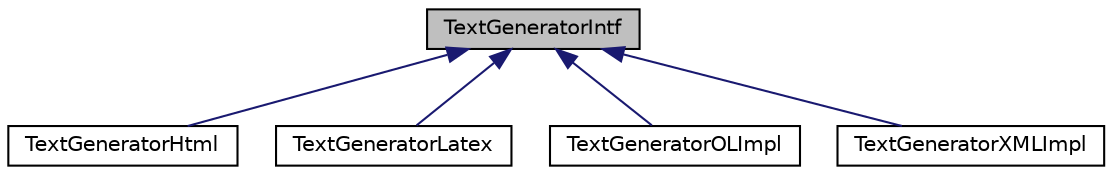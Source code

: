 digraph "TextGeneratorIntf"
{
 // INTERACTIVE_SVG=YES
 // LATEX_PDF_SIZE
  edge [fontname="Helvetica",fontsize="10",labelfontname="Helvetica",labelfontsize="10"];
  node [fontname="Helvetica",fontsize="10",shape=record];
  Node1 [label="TextGeneratorIntf",height=0.2,width=0.4,color="black", fillcolor="grey75", style="filled", fontcolor="black",tooltip="Abstract interface for a hyperlinked text fragment."];
  Node1 -> Node2 [dir="back",color="midnightblue",fontsize="10",style="solid",fontname="Helvetica"];
  Node2 [label="TextGeneratorHtml",height=0.2,width=0.4,color="black", fillcolor="white", style="filled",URL="$d7/d8a/class_text_generator_html.html",tooltip=" "];
  Node1 -> Node3 [dir="back",color="midnightblue",fontsize="10",style="solid",fontname="Helvetica"];
  Node3 [label="TextGeneratorLatex",height=0.2,width=0.4,color="black", fillcolor="white", style="filled",URL="$d7/d67/class_text_generator_latex.html",tooltip=" "];
  Node1 -> Node4 [dir="back",color="midnightblue",fontsize="10",style="solid",fontname="Helvetica"];
  Node4 [label="TextGeneratorOLImpl",height=0.2,width=0.4,color="black", fillcolor="white", style="filled",URL="$db/d2b/class_text_generator_o_l_impl.html",tooltip="Implements TextGeneratorIntf for an OutputDocInterface stream."];
  Node1 -> Node5 [dir="back",color="midnightblue",fontsize="10",style="solid",fontname="Helvetica"];
  Node5 [label="TextGeneratorXMLImpl",height=0.2,width=0.4,color="black", fillcolor="white", style="filled",URL="$db/d9f/class_text_generator_x_m_l_impl.html",tooltip="Implements TextGeneratorIntf for an XML stream."];
}
